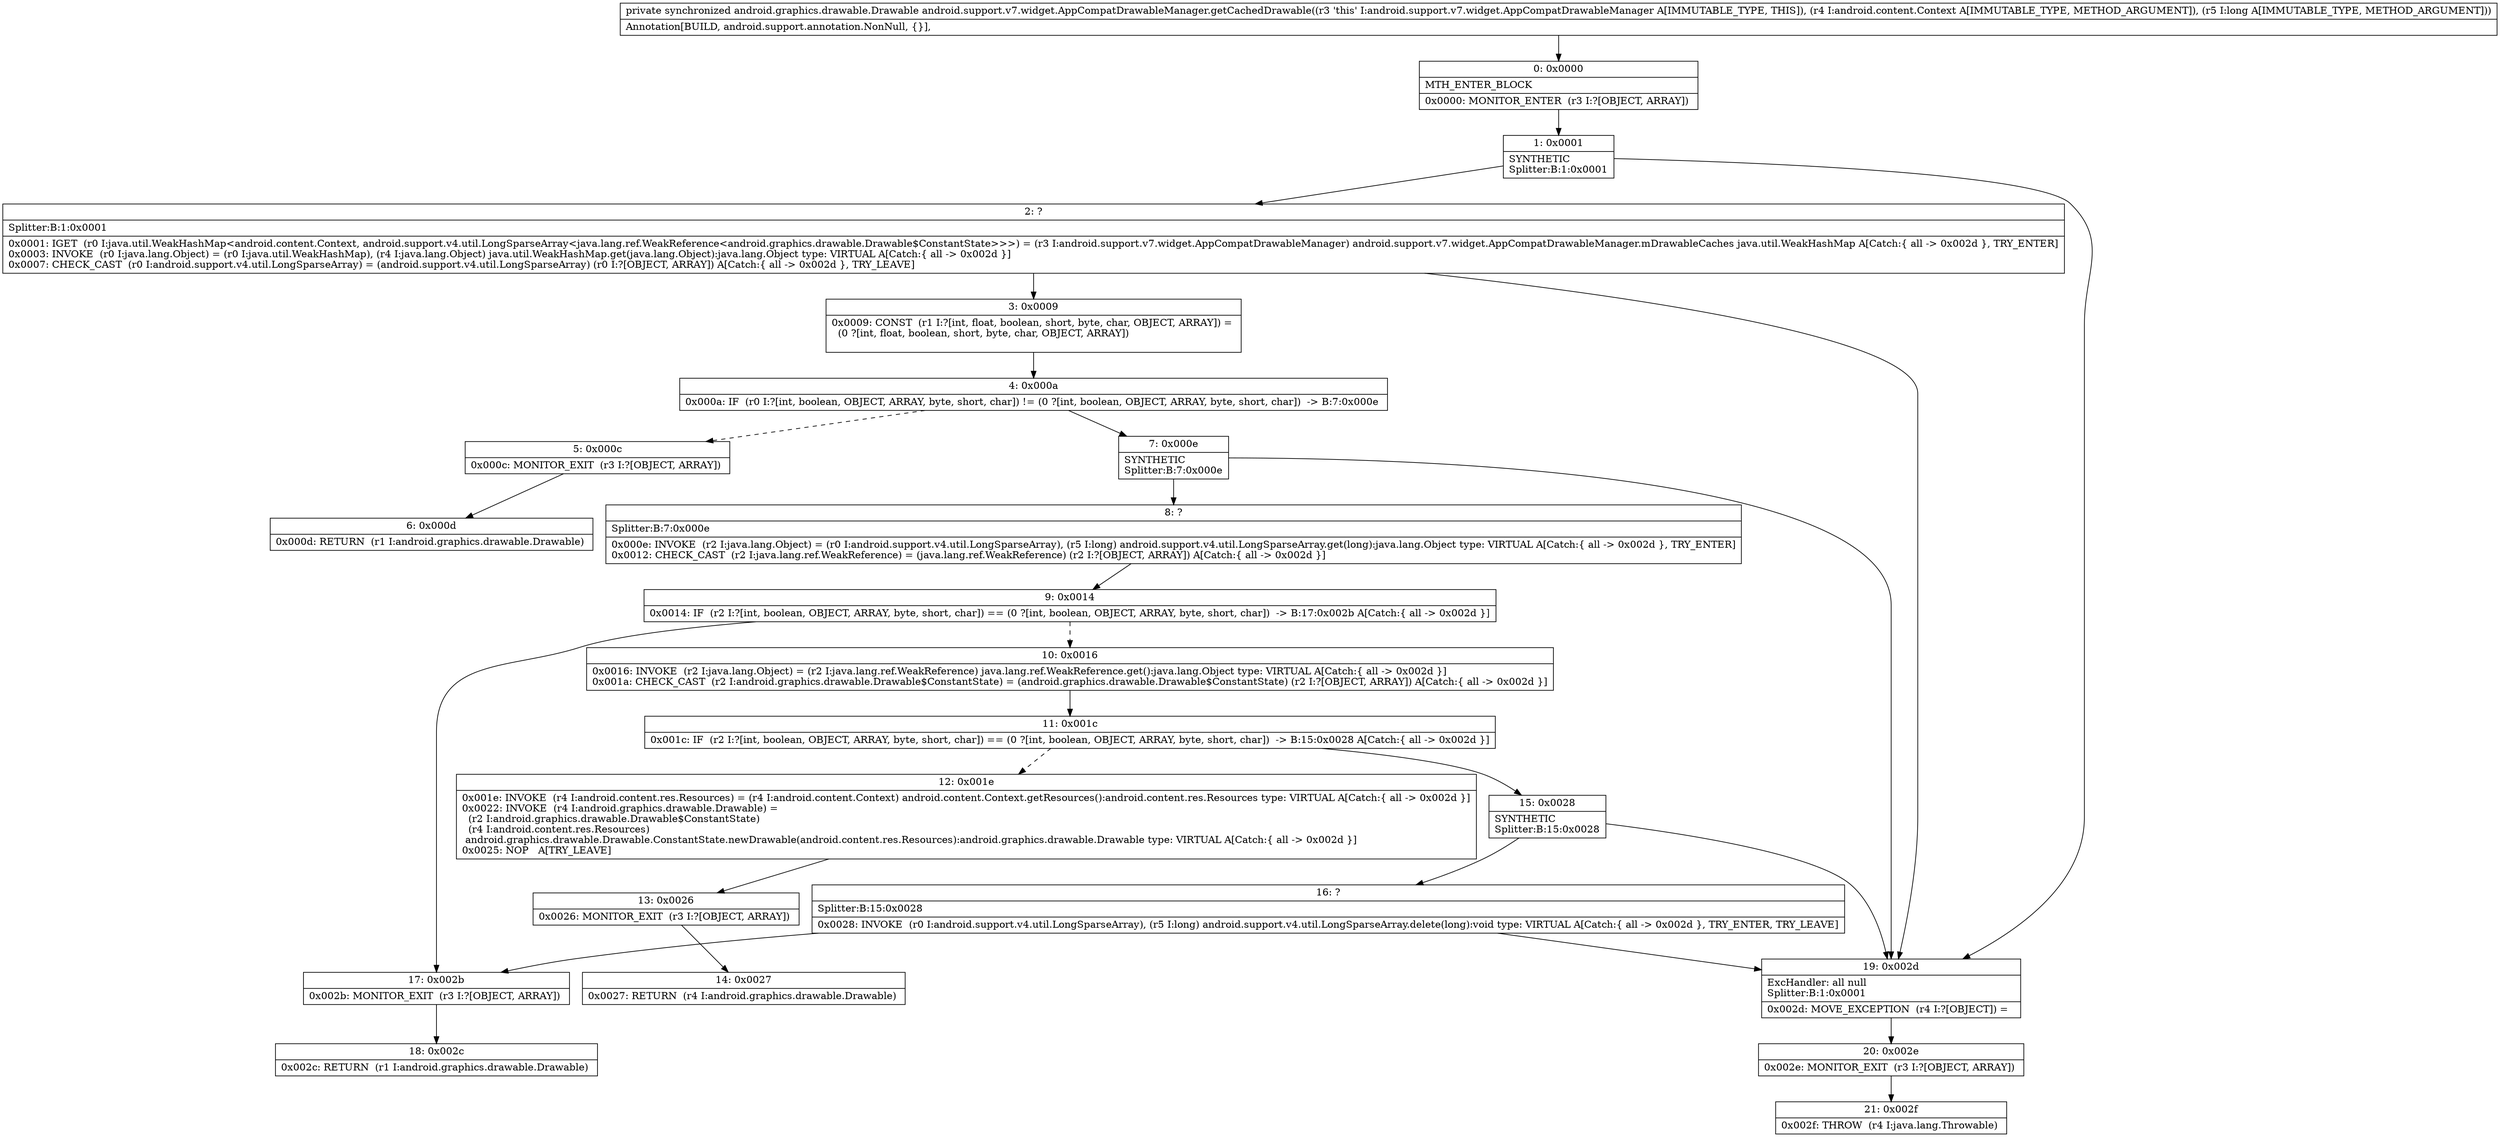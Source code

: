 digraph "CFG forandroid.support.v7.widget.AppCompatDrawableManager.getCachedDrawable(Landroid\/content\/Context;J)Landroid\/graphics\/drawable\/Drawable;" {
Node_0 [shape=record,label="{0\:\ 0x0000|MTH_ENTER_BLOCK\l|0x0000: MONITOR_ENTER  (r3 I:?[OBJECT, ARRAY]) \l}"];
Node_1 [shape=record,label="{1\:\ 0x0001|SYNTHETIC\lSplitter:B:1:0x0001\l}"];
Node_2 [shape=record,label="{2\:\ ?|Splitter:B:1:0x0001\l|0x0001: IGET  (r0 I:java.util.WeakHashMap\<android.content.Context, android.support.v4.util.LongSparseArray\<java.lang.ref.WeakReference\<android.graphics.drawable.Drawable$ConstantState\>\>\>) = (r3 I:android.support.v7.widget.AppCompatDrawableManager) android.support.v7.widget.AppCompatDrawableManager.mDrawableCaches java.util.WeakHashMap A[Catch:\{ all \-\> 0x002d \}, TRY_ENTER]\l0x0003: INVOKE  (r0 I:java.lang.Object) = (r0 I:java.util.WeakHashMap), (r4 I:java.lang.Object) java.util.WeakHashMap.get(java.lang.Object):java.lang.Object type: VIRTUAL A[Catch:\{ all \-\> 0x002d \}]\l0x0007: CHECK_CAST  (r0 I:android.support.v4.util.LongSparseArray) = (android.support.v4.util.LongSparseArray) (r0 I:?[OBJECT, ARRAY]) A[Catch:\{ all \-\> 0x002d \}, TRY_LEAVE]\l}"];
Node_3 [shape=record,label="{3\:\ 0x0009|0x0009: CONST  (r1 I:?[int, float, boolean, short, byte, char, OBJECT, ARRAY]) = \l  (0 ?[int, float, boolean, short, byte, char, OBJECT, ARRAY])\l \l}"];
Node_4 [shape=record,label="{4\:\ 0x000a|0x000a: IF  (r0 I:?[int, boolean, OBJECT, ARRAY, byte, short, char]) != (0 ?[int, boolean, OBJECT, ARRAY, byte, short, char])  \-\> B:7:0x000e \l}"];
Node_5 [shape=record,label="{5\:\ 0x000c|0x000c: MONITOR_EXIT  (r3 I:?[OBJECT, ARRAY]) \l}"];
Node_6 [shape=record,label="{6\:\ 0x000d|0x000d: RETURN  (r1 I:android.graphics.drawable.Drawable) \l}"];
Node_7 [shape=record,label="{7\:\ 0x000e|SYNTHETIC\lSplitter:B:7:0x000e\l}"];
Node_8 [shape=record,label="{8\:\ ?|Splitter:B:7:0x000e\l|0x000e: INVOKE  (r2 I:java.lang.Object) = (r0 I:android.support.v4.util.LongSparseArray), (r5 I:long) android.support.v4.util.LongSparseArray.get(long):java.lang.Object type: VIRTUAL A[Catch:\{ all \-\> 0x002d \}, TRY_ENTER]\l0x0012: CHECK_CAST  (r2 I:java.lang.ref.WeakReference) = (java.lang.ref.WeakReference) (r2 I:?[OBJECT, ARRAY]) A[Catch:\{ all \-\> 0x002d \}]\l}"];
Node_9 [shape=record,label="{9\:\ 0x0014|0x0014: IF  (r2 I:?[int, boolean, OBJECT, ARRAY, byte, short, char]) == (0 ?[int, boolean, OBJECT, ARRAY, byte, short, char])  \-\> B:17:0x002b A[Catch:\{ all \-\> 0x002d \}]\l}"];
Node_10 [shape=record,label="{10\:\ 0x0016|0x0016: INVOKE  (r2 I:java.lang.Object) = (r2 I:java.lang.ref.WeakReference) java.lang.ref.WeakReference.get():java.lang.Object type: VIRTUAL A[Catch:\{ all \-\> 0x002d \}]\l0x001a: CHECK_CAST  (r2 I:android.graphics.drawable.Drawable$ConstantState) = (android.graphics.drawable.Drawable$ConstantState) (r2 I:?[OBJECT, ARRAY]) A[Catch:\{ all \-\> 0x002d \}]\l}"];
Node_11 [shape=record,label="{11\:\ 0x001c|0x001c: IF  (r2 I:?[int, boolean, OBJECT, ARRAY, byte, short, char]) == (0 ?[int, boolean, OBJECT, ARRAY, byte, short, char])  \-\> B:15:0x0028 A[Catch:\{ all \-\> 0x002d \}]\l}"];
Node_12 [shape=record,label="{12\:\ 0x001e|0x001e: INVOKE  (r4 I:android.content.res.Resources) = (r4 I:android.content.Context) android.content.Context.getResources():android.content.res.Resources type: VIRTUAL A[Catch:\{ all \-\> 0x002d \}]\l0x0022: INVOKE  (r4 I:android.graphics.drawable.Drawable) = \l  (r2 I:android.graphics.drawable.Drawable$ConstantState)\l  (r4 I:android.content.res.Resources)\l android.graphics.drawable.Drawable.ConstantState.newDrawable(android.content.res.Resources):android.graphics.drawable.Drawable type: VIRTUAL A[Catch:\{ all \-\> 0x002d \}]\l0x0025: NOP   A[TRY_LEAVE]\l}"];
Node_13 [shape=record,label="{13\:\ 0x0026|0x0026: MONITOR_EXIT  (r3 I:?[OBJECT, ARRAY]) \l}"];
Node_14 [shape=record,label="{14\:\ 0x0027|0x0027: RETURN  (r4 I:android.graphics.drawable.Drawable) \l}"];
Node_15 [shape=record,label="{15\:\ 0x0028|SYNTHETIC\lSplitter:B:15:0x0028\l}"];
Node_16 [shape=record,label="{16\:\ ?|Splitter:B:15:0x0028\l|0x0028: INVOKE  (r0 I:android.support.v4.util.LongSparseArray), (r5 I:long) android.support.v4.util.LongSparseArray.delete(long):void type: VIRTUAL A[Catch:\{ all \-\> 0x002d \}, TRY_ENTER, TRY_LEAVE]\l}"];
Node_17 [shape=record,label="{17\:\ 0x002b|0x002b: MONITOR_EXIT  (r3 I:?[OBJECT, ARRAY]) \l}"];
Node_18 [shape=record,label="{18\:\ 0x002c|0x002c: RETURN  (r1 I:android.graphics.drawable.Drawable) \l}"];
Node_19 [shape=record,label="{19\:\ 0x002d|ExcHandler: all null\lSplitter:B:1:0x0001\l|0x002d: MOVE_EXCEPTION  (r4 I:?[OBJECT]) =  \l}"];
Node_20 [shape=record,label="{20\:\ 0x002e|0x002e: MONITOR_EXIT  (r3 I:?[OBJECT, ARRAY]) \l}"];
Node_21 [shape=record,label="{21\:\ 0x002f|0x002f: THROW  (r4 I:java.lang.Throwable) \l}"];
MethodNode[shape=record,label="{private synchronized android.graphics.drawable.Drawable android.support.v7.widget.AppCompatDrawableManager.getCachedDrawable((r3 'this' I:android.support.v7.widget.AppCompatDrawableManager A[IMMUTABLE_TYPE, THIS]), (r4 I:android.content.Context A[IMMUTABLE_TYPE, METHOD_ARGUMENT]), (r5 I:long A[IMMUTABLE_TYPE, METHOD_ARGUMENT]))  | Annotation[BUILD, android.support.annotation.NonNull, \{\}], \l}"];
MethodNode -> Node_0;
Node_0 -> Node_1;
Node_1 -> Node_2;
Node_1 -> Node_19;
Node_2 -> Node_3;
Node_2 -> Node_19;
Node_3 -> Node_4;
Node_4 -> Node_5[style=dashed];
Node_4 -> Node_7;
Node_5 -> Node_6;
Node_7 -> Node_8;
Node_7 -> Node_19;
Node_8 -> Node_9;
Node_9 -> Node_10[style=dashed];
Node_9 -> Node_17;
Node_10 -> Node_11;
Node_11 -> Node_12[style=dashed];
Node_11 -> Node_15;
Node_12 -> Node_13;
Node_13 -> Node_14;
Node_15 -> Node_16;
Node_15 -> Node_19;
Node_16 -> Node_17;
Node_16 -> Node_19;
Node_17 -> Node_18;
Node_19 -> Node_20;
Node_20 -> Node_21;
}

